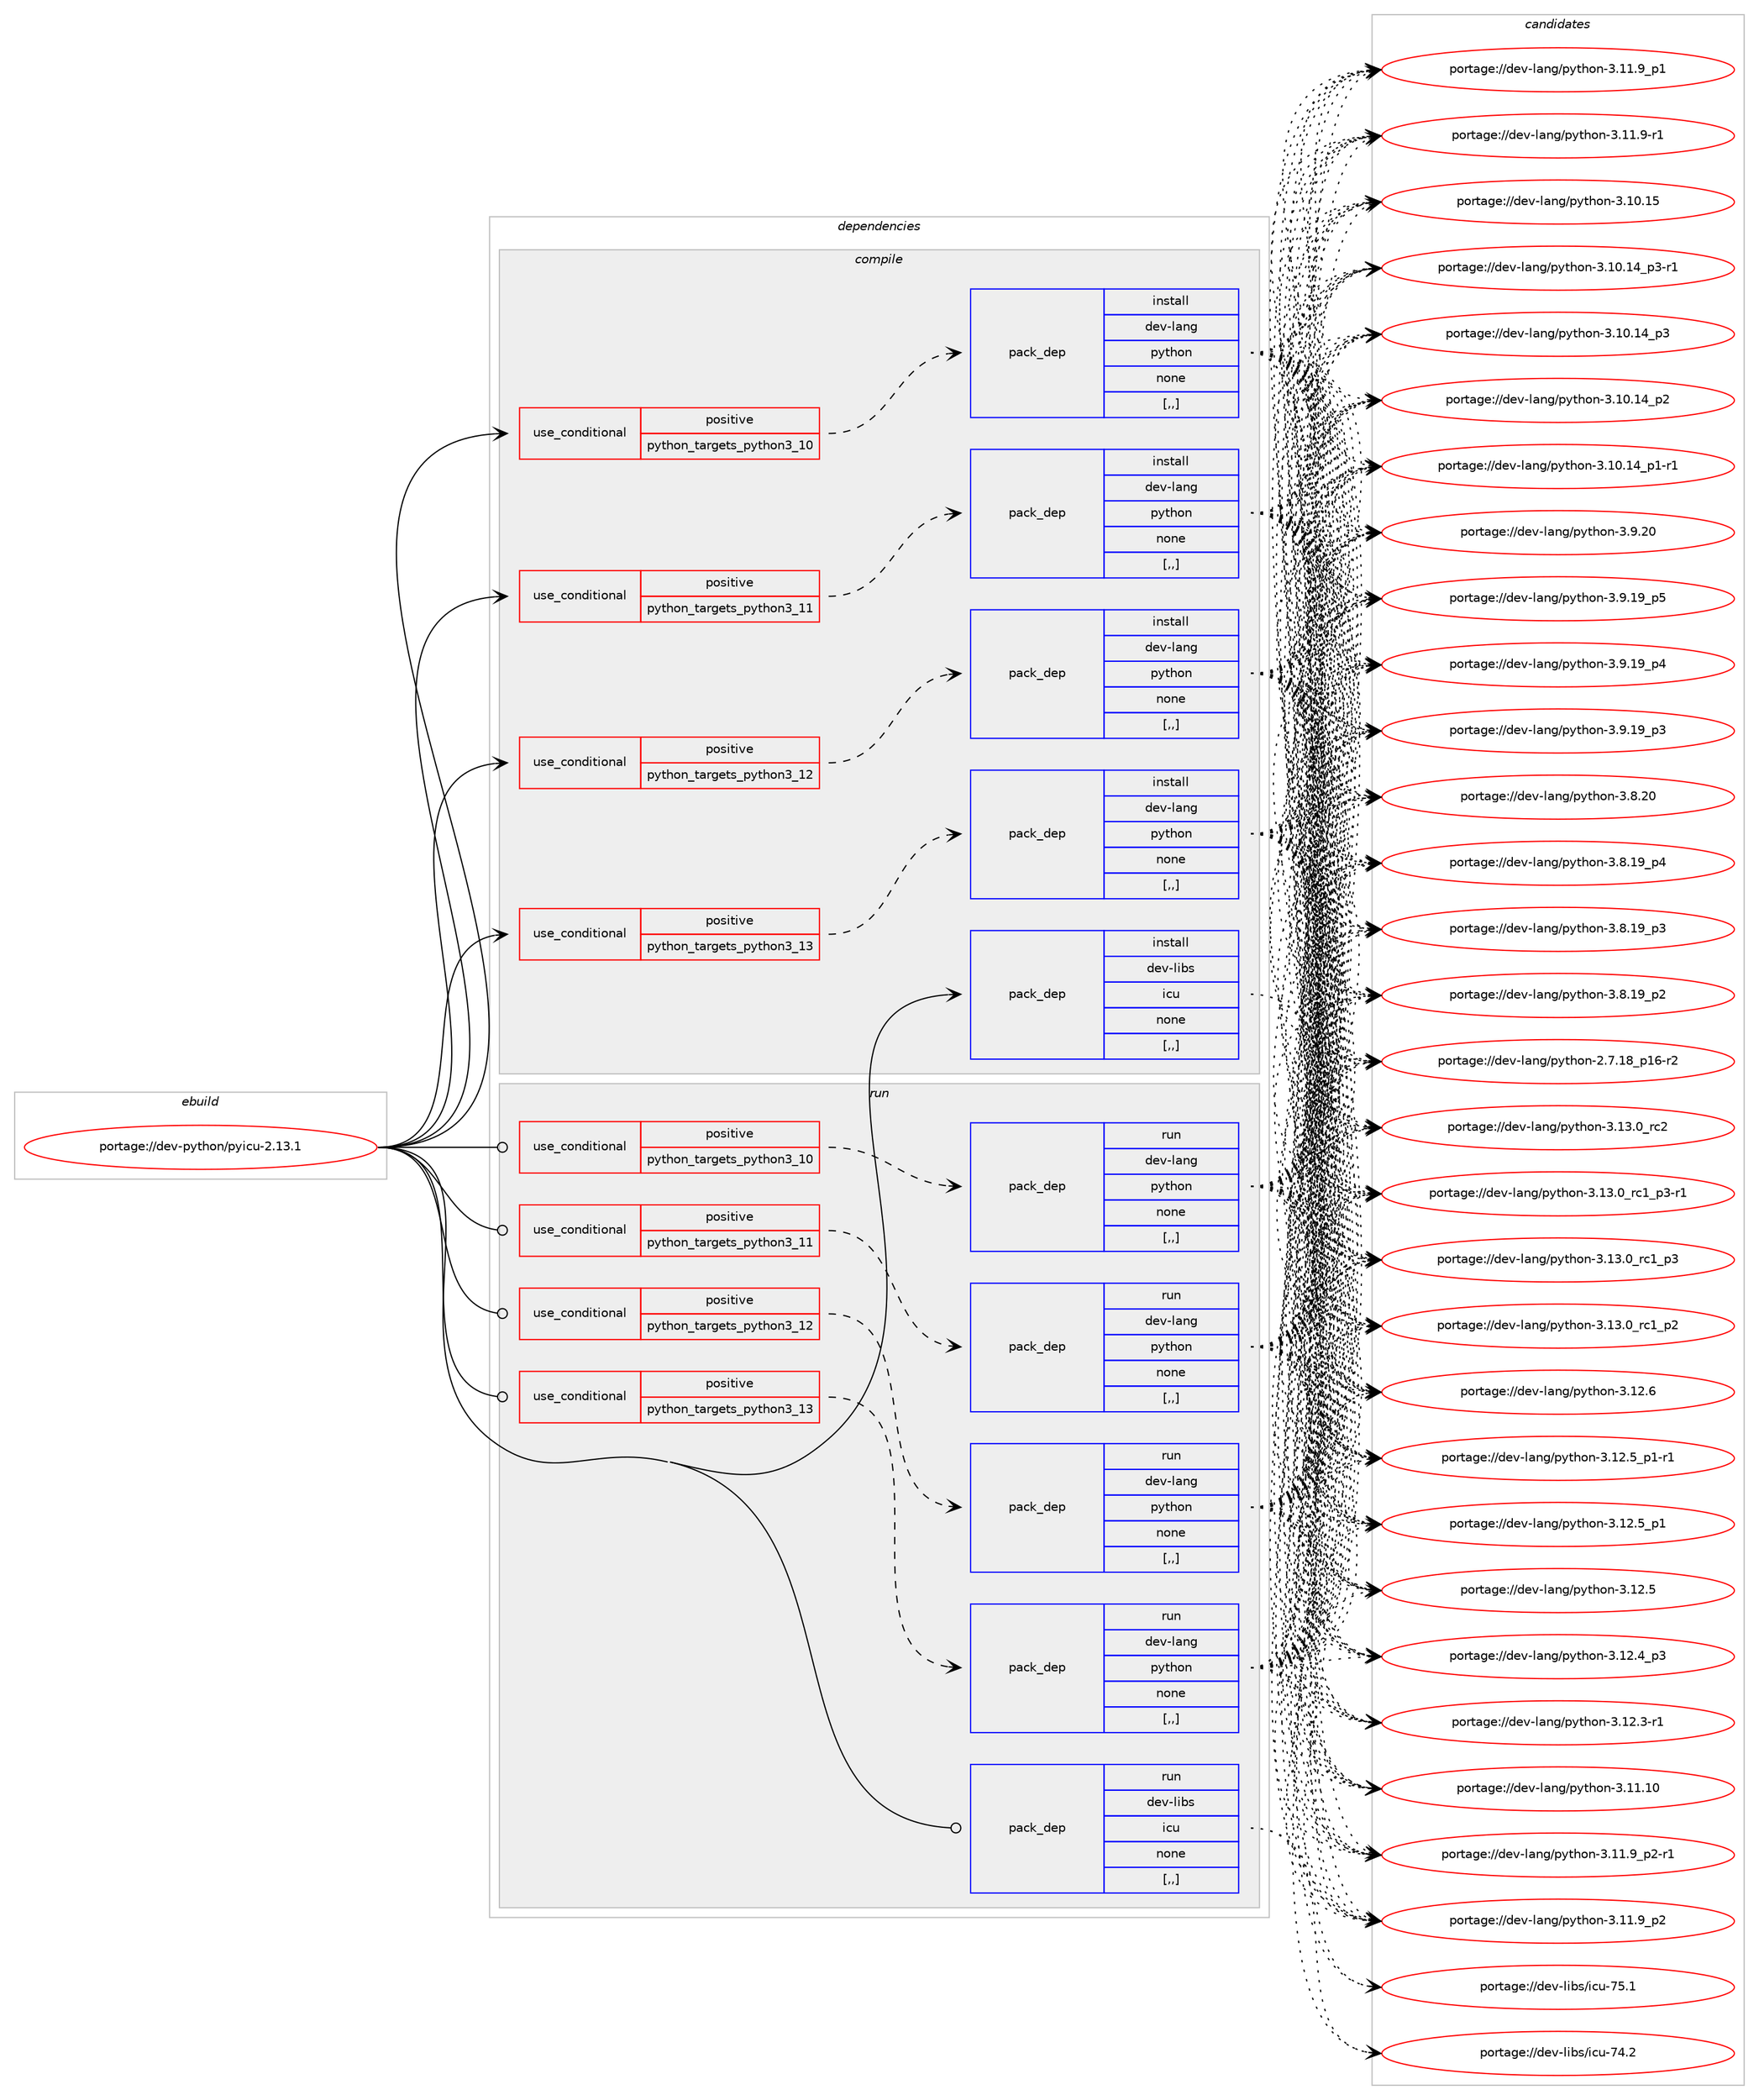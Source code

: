 digraph prolog {

# *************
# Graph options
# *************

newrank=true;
concentrate=true;
compound=true;
graph [rankdir=LR,fontname=Helvetica,fontsize=10,ranksep=1.5];#, ranksep=2.5, nodesep=0.2];
edge  [arrowhead=vee];
node  [fontname=Helvetica,fontsize=10];

# **********
# The ebuild
# **********

subgraph cluster_leftcol {
color=gray;
label=<<i>ebuild</i>>;
id [label="portage://dev-python/pyicu-2.13.1", color=red, width=4, href="../dev-python/pyicu-2.13.1.svg"];
}

# ****************
# The dependencies
# ****************

subgraph cluster_midcol {
color=gray;
label=<<i>dependencies</i>>;
subgraph cluster_compile {
fillcolor="#eeeeee";
style=filled;
label=<<i>compile</i>>;
subgraph cond167570 {
dependency651787 [label=<<TABLE BORDER="0" CELLBORDER="1" CELLSPACING="0" CELLPADDING="4"><TR><TD ROWSPAN="3" CELLPADDING="10">use_conditional</TD></TR><TR><TD>positive</TD></TR><TR><TD>python_targets_python3_10</TD></TR></TABLE>>, shape=none, color=red];
subgraph pack479388 {
dependency651788 [label=<<TABLE BORDER="0" CELLBORDER="1" CELLSPACING="0" CELLPADDING="4" WIDTH="220"><TR><TD ROWSPAN="6" CELLPADDING="30">pack_dep</TD></TR><TR><TD WIDTH="110">install</TD></TR><TR><TD>dev-lang</TD></TR><TR><TD>python</TD></TR><TR><TD>none</TD></TR><TR><TD>[,,]</TD></TR></TABLE>>, shape=none, color=blue];
}
dependency651787:e -> dependency651788:w [weight=20,style="dashed",arrowhead="vee"];
}
id:e -> dependency651787:w [weight=20,style="solid",arrowhead="vee"];
subgraph cond167571 {
dependency651789 [label=<<TABLE BORDER="0" CELLBORDER="1" CELLSPACING="0" CELLPADDING="4"><TR><TD ROWSPAN="3" CELLPADDING="10">use_conditional</TD></TR><TR><TD>positive</TD></TR><TR><TD>python_targets_python3_11</TD></TR></TABLE>>, shape=none, color=red];
subgraph pack479389 {
dependency651790 [label=<<TABLE BORDER="0" CELLBORDER="1" CELLSPACING="0" CELLPADDING="4" WIDTH="220"><TR><TD ROWSPAN="6" CELLPADDING="30">pack_dep</TD></TR><TR><TD WIDTH="110">install</TD></TR><TR><TD>dev-lang</TD></TR><TR><TD>python</TD></TR><TR><TD>none</TD></TR><TR><TD>[,,]</TD></TR></TABLE>>, shape=none, color=blue];
}
dependency651789:e -> dependency651790:w [weight=20,style="dashed",arrowhead="vee"];
}
id:e -> dependency651789:w [weight=20,style="solid",arrowhead="vee"];
subgraph cond167572 {
dependency651791 [label=<<TABLE BORDER="0" CELLBORDER="1" CELLSPACING="0" CELLPADDING="4"><TR><TD ROWSPAN="3" CELLPADDING="10">use_conditional</TD></TR><TR><TD>positive</TD></TR><TR><TD>python_targets_python3_12</TD></TR></TABLE>>, shape=none, color=red];
subgraph pack479390 {
dependency651792 [label=<<TABLE BORDER="0" CELLBORDER="1" CELLSPACING="0" CELLPADDING="4" WIDTH="220"><TR><TD ROWSPAN="6" CELLPADDING="30">pack_dep</TD></TR><TR><TD WIDTH="110">install</TD></TR><TR><TD>dev-lang</TD></TR><TR><TD>python</TD></TR><TR><TD>none</TD></TR><TR><TD>[,,]</TD></TR></TABLE>>, shape=none, color=blue];
}
dependency651791:e -> dependency651792:w [weight=20,style="dashed",arrowhead="vee"];
}
id:e -> dependency651791:w [weight=20,style="solid",arrowhead="vee"];
subgraph cond167573 {
dependency651793 [label=<<TABLE BORDER="0" CELLBORDER="1" CELLSPACING="0" CELLPADDING="4"><TR><TD ROWSPAN="3" CELLPADDING="10">use_conditional</TD></TR><TR><TD>positive</TD></TR><TR><TD>python_targets_python3_13</TD></TR></TABLE>>, shape=none, color=red];
subgraph pack479391 {
dependency651794 [label=<<TABLE BORDER="0" CELLBORDER="1" CELLSPACING="0" CELLPADDING="4" WIDTH="220"><TR><TD ROWSPAN="6" CELLPADDING="30">pack_dep</TD></TR><TR><TD WIDTH="110">install</TD></TR><TR><TD>dev-lang</TD></TR><TR><TD>python</TD></TR><TR><TD>none</TD></TR><TR><TD>[,,]</TD></TR></TABLE>>, shape=none, color=blue];
}
dependency651793:e -> dependency651794:w [weight=20,style="dashed",arrowhead="vee"];
}
id:e -> dependency651793:w [weight=20,style="solid",arrowhead="vee"];
subgraph pack479392 {
dependency651795 [label=<<TABLE BORDER="0" CELLBORDER="1" CELLSPACING="0" CELLPADDING="4" WIDTH="220"><TR><TD ROWSPAN="6" CELLPADDING="30">pack_dep</TD></TR><TR><TD WIDTH="110">install</TD></TR><TR><TD>dev-libs</TD></TR><TR><TD>icu</TD></TR><TR><TD>none</TD></TR><TR><TD>[,,]</TD></TR></TABLE>>, shape=none, color=blue];
}
id:e -> dependency651795:w [weight=20,style="solid",arrowhead="vee"];
}
subgraph cluster_compileandrun {
fillcolor="#eeeeee";
style=filled;
label=<<i>compile and run</i>>;
}
subgraph cluster_run {
fillcolor="#eeeeee";
style=filled;
label=<<i>run</i>>;
subgraph cond167574 {
dependency651796 [label=<<TABLE BORDER="0" CELLBORDER="1" CELLSPACING="0" CELLPADDING="4"><TR><TD ROWSPAN="3" CELLPADDING="10">use_conditional</TD></TR><TR><TD>positive</TD></TR><TR><TD>python_targets_python3_10</TD></TR></TABLE>>, shape=none, color=red];
subgraph pack479393 {
dependency651797 [label=<<TABLE BORDER="0" CELLBORDER="1" CELLSPACING="0" CELLPADDING="4" WIDTH="220"><TR><TD ROWSPAN="6" CELLPADDING="30">pack_dep</TD></TR><TR><TD WIDTH="110">run</TD></TR><TR><TD>dev-lang</TD></TR><TR><TD>python</TD></TR><TR><TD>none</TD></TR><TR><TD>[,,]</TD></TR></TABLE>>, shape=none, color=blue];
}
dependency651796:e -> dependency651797:w [weight=20,style="dashed",arrowhead="vee"];
}
id:e -> dependency651796:w [weight=20,style="solid",arrowhead="odot"];
subgraph cond167575 {
dependency651798 [label=<<TABLE BORDER="0" CELLBORDER="1" CELLSPACING="0" CELLPADDING="4"><TR><TD ROWSPAN="3" CELLPADDING="10">use_conditional</TD></TR><TR><TD>positive</TD></TR><TR><TD>python_targets_python3_11</TD></TR></TABLE>>, shape=none, color=red];
subgraph pack479394 {
dependency651799 [label=<<TABLE BORDER="0" CELLBORDER="1" CELLSPACING="0" CELLPADDING="4" WIDTH="220"><TR><TD ROWSPAN="6" CELLPADDING="30">pack_dep</TD></TR><TR><TD WIDTH="110">run</TD></TR><TR><TD>dev-lang</TD></TR><TR><TD>python</TD></TR><TR><TD>none</TD></TR><TR><TD>[,,]</TD></TR></TABLE>>, shape=none, color=blue];
}
dependency651798:e -> dependency651799:w [weight=20,style="dashed",arrowhead="vee"];
}
id:e -> dependency651798:w [weight=20,style="solid",arrowhead="odot"];
subgraph cond167576 {
dependency651800 [label=<<TABLE BORDER="0" CELLBORDER="1" CELLSPACING="0" CELLPADDING="4"><TR><TD ROWSPAN="3" CELLPADDING="10">use_conditional</TD></TR><TR><TD>positive</TD></TR><TR><TD>python_targets_python3_12</TD></TR></TABLE>>, shape=none, color=red];
subgraph pack479395 {
dependency651801 [label=<<TABLE BORDER="0" CELLBORDER="1" CELLSPACING="0" CELLPADDING="4" WIDTH="220"><TR><TD ROWSPAN="6" CELLPADDING="30">pack_dep</TD></TR><TR><TD WIDTH="110">run</TD></TR><TR><TD>dev-lang</TD></TR><TR><TD>python</TD></TR><TR><TD>none</TD></TR><TR><TD>[,,]</TD></TR></TABLE>>, shape=none, color=blue];
}
dependency651800:e -> dependency651801:w [weight=20,style="dashed",arrowhead="vee"];
}
id:e -> dependency651800:w [weight=20,style="solid",arrowhead="odot"];
subgraph cond167577 {
dependency651802 [label=<<TABLE BORDER="0" CELLBORDER="1" CELLSPACING="0" CELLPADDING="4"><TR><TD ROWSPAN="3" CELLPADDING="10">use_conditional</TD></TR><TR><TD>positive</TD></TR><TR><TD>python_targets_python3_13</TD></TR></TABLE>>, shape=none, color=red];
subgraph pack479396 {
dependency651803 [label=<<TABLE BORDER="0" CELLBORDER="1" CELLSPACING="0" CELLPADDING="4" WIDTH="220"><TR><TD ROWSPAN="6" CELLPADDING="30">pack_dep</TD></TR><TR><TD WIDTH="110">run</TD></TR><TR><TD>dev-lang</TD></TR><TR><TD>python</TD></TR><TR><TD>none</TD></TR><TR><TD>[,,]</TD></TR></TABLE>>, shape=none, color=blue];
}
dependency651802:e -> dependency651803:w [weight=20,style="dashed",arrowhead="vee"];
}
id:e -> dependency651802:w [weight=20,style="solid",arrowhead="odot"];
subgraph pack479397 {
dependency651804 [label=<<TABLE BORDER="0" CELLBORDER="1" CELLSPACING="0" CELLPADDING="4" WIDTH="220"><TR><TD ROWSPAN="6" CELLPADDING="30">pack_dep</TD></TR><TR><TD WIDTH="110">run</TD></TR><TR><TD>dev-libs</TD></TR><TR><TD>icu</TD></TR><TR><TD>none</TD></TR><TR><TD>[,,]</TD></TR></TABLE>>, shape=none, color=blue];
}
id:e -> dependency651804:w [weight=20,style="solid",arrowhead="odot"];
}
}

# **************
# The candidates
# **************

subgraph cluster_choices {
rank=same;
color=gray;
label=<<i>candidates</i>>;

subgraph choice479388 {
color=black;
nodesep=1;
choice10010111845108971101034711212111610411111045514649514648951149950 [label="portage://dev-lang/python-3.13.0_rc2", color=red, width=4,href="../dev-lang/python-3.13.0_rc2.svg"];
choice1001011184510897110103471121211161041111104551464951464895114994995112514511449 [label="portage://dev-lang/python-3.13.0_rc1_p3-r1", color=red, width=4,href="../dev-lang/python-3.13.0_rc1_p3-r1.svg"];
choice100101118451089711010347112121116104111110455146495146489511499499511251 [label="portage://dev-lang/python-3.13.0_rc1_p3", color=red, width=4,href="../dev-lang/python-3.13.0_rc1_p3.svg"];
choice100101118451089711010347112121116104111110455146495146489511499499511250 [label="portage://dev-lang/python-3.13.0_rc1_p2", color=red, width=4,href="../dev-lang/python-3.13.0_rc1_p2.svg"];
choice10010111845108971101034711212111610411111045514649504654 [label="portage://dev-lang/python-3.12.6", color=red, width=4,href="../dev-lang/python-3.12.6.svg"];
choice1001011184510897110103471121211161041111104551464950465395112494511449 [label="portage://dev-lang/python-3.12.5_p1-r1", color=red, width=4,href="../dev-lang/python-3.12.5_p1-r1.svg"];
choice100101118451089711010347112121116104111110455146495046539511249 [label="portage://dev-lang/python-3.12.5_p1", color=red, width=4,href="../dev-lang/python-3.12.5_p1.svg"];
choice10010111845108971101034711212111610411111045514649504653 [label="portage://dev-lang/python-3.12.5", color=red, width=4,href="../dev-lang/python-3.12.5.svg"];
choice100101118451089711010347112121116104111110455146495046529511251 [label="portage://dev-lang/python-3.12.4_p3", color=red, width=4,href="../dev-lang/python-3.12.4_p3.svg"];
choice100101118451089711010347112121116104111110455146495046514511449 [label="portage://dev-lang/python-3.12.3-r1", color=red, width=4,href="../dev-lang/python-3.12.3-r1.svg"];
choice1001011184510897110103471121211161041111104551464949464948 [label="portage://dev-lang/python-3.11.10", color=red, width=4,href="../dev-lang/python-3.11.10.svg"];
choice1001011184510897110103471121211161041111104551464949465795112504511449 [label="portage://dev-lang/python-3.11.9_p2-r1", color=red, width=4,href="../dev-lang/python-3.11.9_p2-r1.svg"];
choice100101118451089711010347112121116104111110455146494946579511250 [label="portage://dev-lang/python-3.11.9_p2", color=red, width=4,href="../dev-lang/python-3.11.9_p2.svg"];
choice100101118451089711010347112121116104111110455146494946579511249 [label="portage://dev-lang/python-3.11.9_p1", color=red, width=4,href="../dev-lang/python-3.11.9_p1.svg"];
choice100101118451089711010347112121116104111110455146494946574511449 [label="portage://dev-lang/python-3.11.9-r1", color=red, width=4,href="../dev-lang/python-3.11.9-r1.svg"];
choice1001011184510897110103471121211161041111104551464948464953 [label="portage://dev-lang/python-3.10.15", color=red, width=4,href="../dev-lang/python-3.10.15.svg"];
choice100101118451089711010347112121116104111110455146494846495295112514511449 [label="portage://dev-lang/python-3.10.14_p3-r1", color=red, width=4,href="../dev-lang/python-3.10.14_p3-r1.svg"];
choice10010111845108971101034711212111610411111045514649484649529511251 [label="portage://dev-lang/python-3.10.14_p3", color=red, width=4,href="../dev-lang/python-3.10.14_p3.svg"];
choice10010111845108971101034711212111610411111045514649484649529511250 [label="portage://dev-lang/python-3.10.14_p2", color=red, width=4,href="../dev-lang/python-3.10.14_p2.svg"];
choice100101118451089711010347112121116104111110455146494846495295112494511449 [label="portage://dev-lang/python-3.10.14_p1-r1", color=red, width=4,href="../dev-lang/python-3.10.14_p1-r1.svg"];
choice10010111845108971101034711212111610411111045514657465048 [label="portage://dev-lang/python-3.9.20", color=red, width=4,href="../dev-lang/python-3.9.20.svg"];
choice100101118451089711010347112121116104111110455146574649579511253 [label="portage://dev-lang/python-3.9.19_p5", color=red, width=4,href="../dev-lang/python-3.9.19_p5.svg"];
choice100101118451089711010347112121116104111110455146574649579511252 [label="portage://dev-lang/python-3.9.19_p4", color=red, width=4,href="../dev-lang/python-3.9.19_p4.svg"];
choice100101118451089711010347112121116104111110455146574649579511251 [label="portage://dev-lang/python-3.9.19_p3", color=red, width=4,href="../dev-lang/python-3.9.19_p3.svg"];
choice10010111845108971101034711212111610411111045514656465048 [label="portage://dev-lang/python-3.8.20", color=red, width=4,href="../dev-lang/python-3.8.20.svg"];
choice100101118451089711010347112121116104111110455146564649579511252 [label="portage://dev-lang/python-3.8.19_p4", color=red, width=4,href="../dev-lang/python-3.8.19_p4.svg"];
choice100101118451089711010347112121116104111110455146564649579511251 [label="portage://dev-lang/python-3.8.19_p3", color=red, width=4,href="../dev-lang/python-3.8.19_p3.svg"];
choice100101118451089711010347112121116104111110455146564649579511250 [label="portage://dev-lang/python-3.8.19_p2", color=red, width=4,href="../dev-lang/python-3.8.19_p2.svg"];
choice100101118451089711010347112121116104111110455046554649569511249544511450 [label="portage://dev-lang/python-2.7.18_p16-r2", color=red, width=4,href="../dev-lang/python-2.7.18_p16-r2.svg"];
dependency651788:e -> choice10010111845108971101034711212111610411111045514649514648951149950:w [style=dotted,weight="100"];
dependency651788:e -> choice1001011184510897110103471121211161041111104551464951464895114994995112514511449:w [style=dotted,weight="100"];
dependency651788:e -> choice100101118451089711010347112121116104111110455146495146489511499499511251:w [style=dotted,weight="100"];
dependency651788:e -> choice100101118451089711010347112121116104111110455146495146489511499499511250:w [style=dotted,weight="100"];
dependency651788:e -> choice10010111845108971101034711212111610411111045514649504654:w [style=dotted,weight="100"];
dependency651788:e -> choice1001011184510897110103471121211161041111104551464950465395112494511449:w [style=dotted,weight="100"];
dependency651788:e -> choice100101118451089711010347112121116104111110455146495046539511249:w [style=dotted,weight="100"];
dependency651788:e -> choice10010111845108971101034711212111610411111045514649504653:w [style=dotted,weight="100"];
dependency651788:e -> choice100101118451089711010347112121116104111110455146495046529511251:w [style=dotted,weight="100"];
dependency651788:e -> choice100101118451089711010347112121116104111110455146495046514511449:w [style=dotted,weight="100"];
dependency651788:e -> choice1001011184510897110103471121211161041111104551464949464948:w [style=dotted,weight="100"];
dependency651788:e -> choice1001011184510897110103471121211161041111104551464949465795112504511449:w [style=dotted,weight="100"];
dependency651788:e -> choice100101118451089711010347112121116104111110455146494946579511250:w [style=dotted,weight="100"];
dependency651788:e -> choice100101118451089711010347112121116104111110455146494946579511249:w [style=dotted,weight="100"];
dependency651788:e -> choice100101118451089711010347112121116104111110455146494946574511449:w [style=dotted,weight="100"];
dependency651788:e -> choice1001011184510897110103471121211161041111104551464948464953:w [style=dotted,weight="100"];
dependency651788:e -> choice100101118451089711010347112121116104111110455146494846495295112514511449:w [style=dotted,weight="100"];
dependency651788:e -> choice10010111845108971101034711212111610411111045514649484649529511251:w [style=dotted,weight="100"];
dependency651788:e -> choice10010111845108971101034711212111610411111045514649484649529511250:w [style=dotted,weight="100"];
dependency651788:e -> choice100101118451089711010347112121116104111110455146494846495295112494511449:w [style=dotted,weight="100"];
dependency651788:e -> choice10010111845108971101034711212111610411111045514657465048:w [style=dotted,weight="100"];
dependency651788:e -> choice100101118451089711010347112121116104111110455146574649579511253:w [style=dotted,weight="100"];
dependency651788:e -> choice100101118451089711010347112121116104111110455146574649579511252:w [style=dotted,weight="100"];
dependency651788:e -> choice100101118451089711010347112121116104111110455146574649579511251:w [style=dotted,weight="100"];
dependency651788:e -> choice10010111845108971101034711212111610411111045514656465048:w [style=dotted,weight="100"];
dependency651788:e -> choice100101118451089711010347112121116104111110455146564649579511252:w [style=dotted,weight="100"];
dependency651788:e -> choice100101118451089711010347112121116104111110455146564649579511251:w [style=dotted,weight="100"];
dependency651788:e -> choice100101118451089711010347112121116104111110455146564649579511250:w [style=dotted,weight="100"];
dependency651788:e -> choice100101118451089711010347112121116104111110455046554649569511249544511450:w [style=dotted,weight="100"];
}
subgraph choice479389 {
color=black;
nodesep=1;
choice10010111845108971101034711212111610411111045514649514648951149950 [label="portage://dev-lang/python-3.13.0_rc2", color=red, width=4,href="../dev-lang/python-3.13.0_rc2.svg"];
choice1001011184510897110103471121211161041111104551464951464895114994995112514511449 [label="portage://dev-lang/python-3.13.0_rc1_p3-r1", color=red, width=4,href="../dev-lang/python-3.13.0_rc1_p3-r1.svg"];
choice100101118451089711010347112121116104111110455146495146489511499499511251 [label="portage://dev-lang/python-3.13.0_rc1_p3", color=red, width=4,href="../dev-lang/python-3.13.0_rc1_p3.svg"];
choice100101118451089711010347112121116104111110455146495146489511499499511250 [label="portage://dev-lang/python-3.13.0_rc1_p2", color=red, width=4,href="../dev-lang/python-3.13.0_rc1_p2.svg"];
choice10010111845108971101034711212111610411111045514649504654 [label="portage://dev-lang/python-3.12.6", color=red, width=4,href="../dev-lang/python-3.12.6.svg"];
choice1001011184510897110103471121211161041111104551464950465395112494511449 [label="portage://dev-lang/python-3.12.5_p1-r1", color=red, width=4,href="../dev-lang/python-3.12.5_p1-r1.svg"];
choice100101118451089711010347112121116104111110455146495046539511249 [label="portage://dev-lang/python-3.12.5_p1", color=red, width=4,href="../dev-lang/python-3.12.5_p1.svg"];
choice10010111845108971101034711212111610411111045514649504653 [label="portage://dev-lang/python-3.12.5", color=red, width=4,href="../dev-lang/python-3.12.5.svg"];
choice100101118451089711010347112121116104111110455146495046529511251 [label="portage://dev-lang/python-3.12.4_p3", color=red, width=4,href="../dev-lang/python-3.12.4_p3.svg"];
choice100101118451089711010347112121116104111110455146495046514511449 [label="portage://dev-lang/python-3.12.3-r1", color=red, width=4,href="../dev-lang/python-3.12.3-r1.svg"];
choice1001011184510897110103471121211161041111104551464949464948 [label="portage://dev-lang/python-3.11.10", color=red, width=4,href="../dev-lang/python-3.11.10.svg"];
choice1001011184510897110103471121211161041111104551464949465795112504511449 [label="portage://dev-lang/python-3.11.9_p2-r1", color=red, width=4,href="../dev-lang/python-3.11.9_p2-r1.svg"];
choice100101118451089711010347112121116104111110455146494946579511250 [label="portage://dev-lang/python-3.11.9_p2", color=red, width=4,href="../dev-lang/python-3.11.9_p2.svg"];
choice100101118451089711010347112121116104111110455146494946579511249 [label="portage://dev-lang/python-3.11.9_p1", color=red, width=4,href="../dev-lang/python-3.11.9_p1.svg"];
choice100101118451089711010347112121116104111110455146494946574511449 [label="portage://dev-lang/python-3.11.9-r1", color=red, width=4,href="../dev-lang/python-3.11.9-r1.svg"];
choice1001011184510897110103471121211161041111104551464948464953 [label="portage://dev-lang/python-3.10.15", color=red, width=4,href="../dev-lang/python-3.10.15.svg"];
choice100101118451089711010347112121116104111110455146494846495295112514511449 [label="portage://dev-lang/python-3.10.14_p3-r1", color=red, width=4,href="../dev-lang/python-3.10.14_p3-r1.svg"];
choice10010111845108971101034711212111610411111045514649484649529511251 [label="portage://dev-lang/python-3.10.14_p3", color=red, width=4,href="../dev-lang/python-3.10.14_p3.svg"];
choice10010111845108971101034711212111610411111045514649484649529511250 [label="portage://dev-lang/python-3.10.14_p2", color=red, width=4,href="../dev-lang/python-3.10.14_p2.svg"];
choice100101118451089711010347112121116104111110455146494846495295112494511449 [label="portage://dev-lang/python-3.10.14_p1-r1", color=red, width=4,href="../dev-lang/python-3.10.14_p1-r1.svg"];
choice10010111845108971101034711212111610411111045514657465048 [label="portage://dev-lang/python-3.9.20", color=red, width=4,href="../dev-lang/python-3.9.20.svg"];
choice100101118451089711010347112121116104111110455146574649579511253 [label="portage://dev-lang/python-3.9.19_p5", color=red, width=4,href="../dev-lang/python-3.9.19_p5.svg"];
choice100101118451089711010347112121116104111110455146574649579511252 [label="portage://dev-lang/python-3.9.19_p4", color=red, width=4,href="../dev-lang/python-3.9.19_p4.svg"];
choice100101118451089711010347112121116104111110455146574649579511251 [label="portage://dev-lang/python-3.9.19_p3", color=red, width=4,href="../dev-lang/python-3.9.19_p3.svg"];
choice10010111845108971101034711212111610411111045514656465048 [label="portage://dev-lang/python-3.8.20", color=red, width=4,href="../dev-lang/python-3.8.20.svg"];
choice100101118451089711010347112121116104111110455146564649579511252 [label="portage://dev-lang/python-3.8.19_p4", color=red, width=4,href="../dev-lang/python-3.8.19_p4.svg"];
choice100101118451089711010347112121116104111110455146564649579511251 [label="portage://dev-lang/python-3.8.19_p3", color=red, width=4,href="../dev-lang/python-3.8.19_p3.svg"];
choice100101118451089711010347112121116104111110455146564649579511250 [label="portage://dev-lang/python-3.8.19_p2", color=red, width=4,href="../dev-lang/python-3.8.19_p2.svg"];
choice100101118451089711010347112121116104111110455046554649569511249544511450 [label="portage://dev-lang/python-2.7.18_p16-r2", color=red, width=4,href="../dev-lang/python-2.7.18_p16-r2.svg"];
dependency651790:e -> choice10010111845108971101034711212111610411111045514649514648951149950:w [style=dotted,weight="100"];
dependency651790:e -> choice1001011184510897110103471121211161041111104551464951464895114994995112514511449:w [style=dotted,weight="100"];
dependency651790:e -> choice100101118451089711010347112121116104111110455146495146489511499499511251:w [style=dotted,weight="100"];
dependency651790:e -> choice100101118451089711010347112121116104111110455146495146489511499499511250:w [style=dotted,weight="100"];
dependency651790:e -> choice10010111845108971101034711212111610411111045514649504654:w [style=dotted,weight="100"];
dependency651790:e -> choice1001011184510897110103471121211161041111104551464950465395112494511449:w [style=dotted,weight="100"];
dependency651790:e -> choice100101118451089711010347112121116104111110455146495046539511249:w [style=dotted,weight="100"];
dependency651790:e -> choice10010111845108971101034711212111610411111045514649504653:w [style=dotted,weight="100"];
dependency651790:e -> choice100101118451089711010347112121116104111110455146495046529511251:w [style=dotted,weight="100"];
dependency651790:e -> choice100101118451089711010347112121116104111110455146495046514511449:w [style=dotted,weight="100"];
dependency651790:e -> choice1001011184510897110103471121211161041111104551464949464948:w [style=dotted,weight="100"];
dependency651790:e -> choice1001011184510897110103471121211161041111104551464949465795112504511449:w [style=dotted,weight="100"];
dependency651790:e -> choice100101118451089711010347112121116104111110455146494946579511250:w [style=dotted,weight="100"];
dependency651790:e -> choice100101118451089711010347112121116104111110455146494946579511249:w [style=dotted,weight="100"];
dependency651790:e -> choice100101118451089711010347112121116104111110455146494946574511449:w [style=dotted,weight="100"];
dependency651790:e -> choice1001011184510897110103471121211161041111104551464948464953:w [style=dotted,weight="100"];
dependency651790:e -> choice100101118451089711010347112121116104111110455146494846495295112514511449:w [style=dotted,weight="100"];
dependency651790:e -> choice10010111845108971101034711212111610411111045514649484649529511251:w [style=dotted,weight="100"];
dependency651790:e -> choice10010111845108971101034711212111610411111045514649484649529511250:w [style=dotted,weight="100"];
dependency651790:e -> choice100101118451089711010347112121116104111110455146494846495295112494511449:w [style=dotted,weight="100"];
dependency651790:e -> choice10010111845108971101034711212111610411111045514657465048:w [style=dotted,weight="100"];
dependency651790:e -> choice100101118451089711010347112121116104111110455146574649579511253:w [style=dotted,weight="100"];
dependency651790:e -> choice100101118451089711010347112121116104111110455146574649579511252:w [style=dotted,weight="100"];
dependency651790:e -> choice100101118451089711010347112121116104111110455146574649579511251:w [style=dotted,weight="100"];
dependency651790:e -> choice10010111845108971101034711212111610411111045514656465048:w [style=dotted,weight="100"];
dependency651790:e -> choice100101118451089711010347112121116104111110455146564649579511252:w [style=dotted,weight="100"];
dependency651790:e -> choice100101118451089711010347112121116104111110455146564649579511251:w [style=dotted,weight="100"];
dependency651790:e -> choice100101118451089711010347112121116104111110455146564649579511250:w [style=dotted,weight="100"];
dependency651790:e -> choice100101118451089711010347112121116104111110455046554649569511249544511450:w [style=dotted,weight="100"];
}
subgraph choice479390 {
color=black;
nodesep=1;
choice10010111845108971101034711212111610411111045514649514648951149950 [label="portage://dev-lang/python-3.13.0_rc2", color=red, width=4,href="../dev-lang/python-3.13.0_rc2.svg"];
choice1001011184510897110103471121211161041111104551464951464895114994995112514511449 [label="portage://dev-lang/python-3.13.0_rc1_p3-r1", color=red, width=4,href="../dev-lang/python-3.13.0_rc1_p3-r1.svg"];
choice100101118451089711010347112121116104111110455146495146489511499499511251 [label="portage://dev-lang/python-3.13.0_rc1_p3", color=red, width=4,href="../dev-lang/python-3.13.0_rc1_p3.svg"];
choice100101118451089711010347112121116104111110455146495146489511499499511250 [label="portage://dev-lang/python-3.13.0_rc1_p2", color=red, width=4,href="../dev-lang/python-3.13.0_rc1_p2.svg"];
choice10010111845108971101034711212111610411111045514649504654 [label="portage://dev-lang/python-3.12.6", color=red, width=4,href="../dev-lang/python-3.12.6.svg"];
choice1001011184510897110103471121211161041111104551464950465395112494511449 [label="portage://dev-lang/python-3.12.5_p1-r1", color=red, width=4,href="../dev-lang/python-3.12.5_p1-r1.svg"];
choice100101118451089711010347112121116104111110455146495046539511249 [label="portage://dev-lang/python-3.12.5_p1", color=red, width=4,href="../dev-lang/python-3.12.5_p1.svg"];
choice10010111845108971101034711212111610411111045514649504653 [label="portage://dev-lang/python-3.12.5", color=red, width=4,href="../dev-lang/python-3.12.5.svg"];
choice100101118451089711010347112121116104111110455146495046529511251 [label="portage://dev-lang/python-3.12.4_p3", color=red, width=4,href="../dev-lang/python-3.12.4_p3.svg"];
choice100101118451089711010347112121116104111110455146495046514511449 [label="portage://dev-lang/python-3.12.3-r1", color=red, width=4,href="../dev-lang/python-3.12.3-r1.svg"];
choice1001011184510897110103471121211161041111104551464949464948 [label="portage://dev-lang/python-3.11.10", color=red, width=4,href="../dev-lang/python-3.11.10.svg"];
choice1001011184510897110103471121211161041111104551464949465795112504511449 [label="portage://dev-lang/python-3.11.9_p2-r1", color=red, width=4,href="../dev-lang/python-3.11.9_p2-r1.svg"];
choice100101118451089711010347112121116104111110455146494946579511250 [label="portage://dev-lang/python-3.11.9_p2", color=red, width=4,href="../dev-lang/python-3.11.9_p2.svg"];
choice100101118451089711010347112121116104111110455146494946579511249 [label="portage://dev-lang/python-3.11.9_p1", color=red, width=4,href="../dev-lang/python-3.11.9_p1.svg"];
choice100101118451089711010347112121116104111110455146494946574511449 [label="portage://dev-lang/python-3.11.9-r1", color=red, width=4,href="../dev-lang/python-3.11.9-r1.svg"];
choice1001011184510897110103471121211161041111104551464948464953 [label="portage://dev-lang/python-3.10.15", color=red, width=4,href="../dev-lang/python-3.10.15.svg"];
choice100101118451089711010347112121116104111110455146494846495295112514511449 [label="portage://dev-lang/python-3.10.14_p3-r1", color=red, width=4,href="../dev-lang/python-3.10.14_p3-r1.svg"];
choice10010111845108971101034711212111610411111045514649484649529511251 [label="portage://dev-lang/python-3.10.14_p3", color=red, width=4,href="../dev-lang/python-3.10.14_p3.svg"];
choice10010111845108971101034711212111610411111045514649484649529511250 [label="portage://dev-lang/python-3.10.14_p2", color=red, width=4,href="../dev-lang/python-3.10.14_p2.svg"];
choice100101118451089711010347112121116104111110455146494846495295112494511449 [label="portage://dev-lang/python-3.10.14_p1-r1", color=red, width=4,href="../dev-lang/python-3.10.14_p1-r1.svg"];
choice10010111845108971101034711212111610411111045514657465048 [label="portage://dev-lang/python-3.9.20", color=red, width=4,href="../dev-lang/python-3.9.20.svg"];
choice100101118451089711010347112121116104111110455146574649579511253 [label="portage://dev-lang/python-3.9.19_p5", color=red, width=4,href="../dev-lang/python-3.9.19_p5.svg"];
choice100101118451089711010347112121116104111110455146574649579511252 [label="portage://dev-lang/python-3.9.19_p4", color=red, width=4,href="../dev-lang/python-3.9.19_p4.svg"];
choice100101118451089711010347112121116104111110455146574649579511251 [label="portage://dev-lang/python-3.9.19_p3", color=red, width=4,href="../dev-lang/python-3.9.19_p3.svg"];
choice10010111845108971101034711212111610411111045514656465048 [label="portage://dev-lang/python-3.8.20", color=red, width=4,href="../dev-lang/python-3.8.20.svg"];
choice100101118451089711010347112121116104111110455146564649579511252 [label="portage://dev-lang/python-3.8.19_p4", color=red, width=4,href="../dev-lang/python-3.8.19_p4.svg"];
choice100101118451089711010347112121116104111110455146564649579511251 [label="portage://dev-lang/python-3.8.19_p3", color=red, width=4,href="../dev-lang/python-3.8.19_p3.svg"];
choice100101118451089711010347112121116104111110455146564649579511250 [label="portage://dev-lang/python-3.8.19_p2", color=red, width=4,href="../dev-lang/python-3.8.19_p2.svg"];
choice100101118451089711010347112121116104111110455046554649569511249544511450 [label="portage://dev-lang/python-2.7.18_p16-r2", color=red, width=4,href="../dev-lang/python-2.7.18_p16-r2.svg"];
dependency651792:e -> choice10010111845108971101034711212111610411111045514649514648951149950:w [style=dotted,weight="100"];
dependency651792:e -> choice1001011184510897110103471121211161041111104551464951464895114994995112514511449:w [style=dotted,weight="100"];
dependency651792:e -> choice100101118451089711010347112121116104111110455146495146489511499499511251:w [style=dotted,weight="100"];
dependency651792:e -> choice100101118451089711010347112121116104111110455146495146489511499499511250:w [style=dotted,weight="100"];
dependency651792:e -> choice10010111845108971101034711212111610411111045514649504654:w [style=dotted,weight="100"];
dependency651792:e -> choice1001011184510897110103471121211161041111104551464950465395112494511449:w [style=dotted,weight="100"];
dependency651792:e -> choice100101118451089711010347112121116104111110455146495046539511249:w [style=dotted,weight="100"];
dependency651792:e -> choice10010111845108971101034711212111610411111045514649504653:w [style=dotted,weight="100"];
dependency651792:e -> choice100101118451089711010347112121116104111110455146495046529511251:w [style=dotted,weight="100"];
dependency651792:e -> choice100101118451089711010347112121116104111110455146495046514511449:w [style=dotted,weight="100"];
dependency651792:e -> choice1001011184510897110103471121211161041111104551464949464948:w [style=dotted,weight="100"];
dependency651792:e -> choice1001011184510897110103471121211161041111104551464949465795112504511449:w [style=dotted,weight="100"];
dependency651792:e -> choice100101118451089711010347112121116104111110455146494946579511250:w [style=dotted,weight="100"];
dependency651792:e -> choice100101118451089711010347112121116104111110455146494946579511249:w [style=dotted,weight="100"];
dependency651792:e -> choice100101118451089711010347112121116104111110455146494946574511449:w [style=dotted,weight="100"];
dependency651792:e -> choice1001011184510897110103471121211161041111104551464948464953:w [style=dotted,weight="100"];
dependency651792:e -> choice100101118451089711010347112121116104111110455146494846495295112514511449:w [style=dotted,weight="100"];
dependency651792:e -> choice10010111845108971101034711212111610411111045514649484649529511251:w [style=dotted,weight="100"];
dependency651792:e -> choice10010111845108971101034711212111610411111045514649484649529511250:w [style=dotted,weight="100"];
dependency651792:e -> choice100101118451089711010347112121116104111110455146494846495295112494511449:w [style=dotted,weight="100"];
dependency651792:e -> choice10010111845108971101034711212111610411111045514657465048:w [style=dotted,weight="100"];
dependency651792:e -> choice100101118451089711010347112121116104111110455146574649579511253:w [style=dotted,weight="100"];
dependency651792:e -> choice100101118451089711010347112121116104111110455146574649579511252:w [style=dotted,weight="100"];
dependency651792:e -> choice100101118451089711010347112121116104111110455146574649579511251:w [style=dotted,weight="100"];
dependency651792:e -> choice10010111845108971101034711212111610411111045514656465048:w [style=dotted,weight="100"];
dependency651792:e -> choice100101118451089711010347112121116104111110455146564649579511252:w [style=dotted,weight="100"];
dependency651792:e -> choice100101118451089711010347112121116104111110455146564649579511251:w [style=dotted,weight="100"];
dependency651792:e -> choice100101118451089711010347112121116104111110455146564649579511250:w [style=dotted,weight="100"];
dependency651792:e -> choice100101118451089711010347112121116104111110455046554649569511249544511450:w [style=dotted,weight="100"];
}
subgraph choice479391 {
color=black;
nodesep=1;
choice10010111845108971101034711212111610411111045514649514648951149950 [label="portage://dev-lang/python-3.13.0_rc2", color=red, width=4,href="../dev-lang/python-3.13.0_rc2.svg"];
choice1001011184510897110103471121211161041111104551464951464895114994995112514511449 [label="portage://dev-lang/python-3.13.0_rc1_p3-r1", color=red, width=4,href="../dev-lang/python-3.13.0_rc1_p3-r1.svg"];
choice100101118451089711010347112121116104111110455146495146489511499499511251 [label="portage://dev-lang/python-3.13.0_rc1_p3", color=red, width=4,href="../dev-lang/python-3.13.0_rc1_p3.svg"];
choice100101118451089711010347112121116104111110455146495146489511499499511250 [label="portage://dev-lang/python-3.13.0_rc1_p2", color=red, width=4,href="../dev-lang/python-3.13.0_rc1_p2.svg"];
choice10010111845108971101034711212111610411111045514649504654 [label="portage://dev-lang/python-3.12.6", color=red, width=4,href="../dev-lang/python-3.12.6.svg"];
choice1001011184510897110103471121211161041111104551464950465395112494511449 [label="portage://dev-lang/python-3.12.5_p1-r1", color=red, width=4,href="../dev-lang/python-3.12.5_p1-r1.svg"];
choice100101118451089711010347112121116104111110455146495046539511249 [label="portage://dev-lang/python-3.12.5_p1", color=red, width=4,href="../dev-lang/python-3.12.5_p1.svg"];
choice10010111845108971101034711212111610411111045514649504653 [label="portage://dev-lang/python-3.12.5", color=red, width=4,href="../dev-lang/python-3.12.5.svg"];
choice100101118451089711010347112121116104111110455146495046529511251 [label="portage://dev-lang/python-3.12.4_p3", color=red, width=4,href="../dev-lang/python-3.12.4_p3.svg"];
choice100101118451089711010347112121116104111110455146495046514511449 [label="portage://dev-lang/python-3.12.3-r1", color=red, width=4,href="../dev-lang/python-3.12.3-r1.svg"];
choice1001011184510897110103471121211161041111104551464949464948 [label="portage://dev-lang/python-3.11.10", color=red, width=4,href="../dev-lang/python-3.11.10.svg"];
choice1001011184510897110103471121211161041111104551464949465795112504511449 [label="portage://dev-lang/python-3.11.9_p2-r1", color=red, width=4,href="../dev-lang/python-3.11.9_p2-r1.svg"];
choice100101118451089711010347112121116104111110455146494946579511250 [label="portage://dev-lang/python-3.11.9_p2", color=red, width=4,href="../dev-lang/python-3.11.9_p2.svg"];
choice100101118451089711010347112121116104111110455146494946579511249 [label="portage://dev-lang/python-3.11.9_p1", color=red, width=4,href="../dev-lang/python-3.11.9_p1.svg"];
choice100101118451089711010347112121116104111110455146494946574511449 [label="portage://dev-lang/python-3.11.9-r1", color=red, width=4,href="../dev-lang/python-3.11.9-r1.svg"];
choice1001011184510897110103471121211161041111104551464948464953 [label="portage://dev-lang/python-3.10.15", color=red, width=4,href="../dev-lang/python-3.10.15.svg"];
choice100101118451089711010347112121116104111110455146494846495295112514511449 [label="portage://dev-lang/python-3.10.14_p3-r1", color=red, width=4,href="../dev-lang/python-3.10.14_p3-r1.svg"];
choice10010111845108971101034711212111610411111045514649484649529511251 [label="portage://dev-lang/python-3.10.14_p3", color=red, width=4,href="../dev-lang/python-3.10.14_p3.svg"];
choice10010111845108971101034711212111610411111045514649484649529511250 [label="portage://dev-lang/python-3.10.14_p2", color=red, width=4,href="../dev-lang/python-3.10.14_p2.svg"];
choice100101118451089711010347112121116104111110455146494846495295112494511449 [label="portage://dev-lang/python-3.10.14_p1-r1", color=red, width=4,href="../dev-lang/python-3.10.14_p1-r1.svg"];
choice10010111845108971101034711212111610411111045514657465048 [label="portage://dev-lang/python-3.9.20", color=red, width=4,href="../dev-lang/python-3.9.20.svg"];
choice100101118451089711010347112121116104111110455146574649579511253 [label="portage://dev-lang/python-3.9.19_p5", color=red, width=4,href="../dev-lang/python-3.9.19_p5.svg"];
choice100101118451089711010347112121116104111110455146574649579511252 [label="portage://dev-lang/python-3.9.19_p4", color=red, width=4,href="../dev-lang/python-3.9.19_p4.svg"];
choice100101118451089711010347112121116104111110455146574649579511251 [label="portage://dev-lang/python-3.9.19_p3", color=red, width=4,href="../dev-lang/python-3.9.19_p3.svg"];
choice10010111845108971101034711212111610411111045514656465048 [label="portage://dev-lang/python-3.8.20", color=red, width=4,href="../dev-lang/python-3.8.20.svg"];
choice100101118451089711010347112121116104111110455146564649579511252 [label="portage://dev-lang/python-3.8.19_p4", color=red, width=4,href="../dev-lang/python-3.8.19_p4.svg"];
choice100101118451089711010347112121116104111110455146564649579511251 [label="portage://dev-lang/python-3.8.19_p3", color=red, width=4,href="../dev-lang/python-3.8.19_p3.svg"];
choice100101118451089711010347112121116104111110455146564649579511250 [label="portage://dev-lang/python-3.8.19_p2", color=red, width=4,href="../dev-lang/python-3.8.19_p2.svg"];
choice100101118451089711010347112121116104111110455046554649569511249544511450 [label="portage://dev-lang/python-2.7.18_p16-r2", color=red, width=4,href="../dev-lang/python-2.7.18_p16-r2.svg"];
dependency651794:e -> choice10010111845108971101034711212111610411111045514649514648951149950:w [style=dotted,weight="100"];
dependency651794:e -> choice1001011184510897110103471121211161041111104551464951464895114994995112514511449:w [style=dotted,weight="100"];
dependency651794:e -> choice100101118451089711010347112121116104111110455146495146489511499499511251:w [style=dotted,weight="100"];
dependency651794:e -> choice100101118451089711010347112121116104111110455146495146489511499499511250:w [style=dotted,weight="100"];
dependency651794:e -> choice10010111845108971101034711212111610411111045514649504654:w [style=dotted,weight="100"];
dependency651794:e -> choice1001011184510897110103471121211161041111104551464950465395112494511449:w [style=dotted,weight="100"];
dependency651794:e -> choice100101118451089711010347112121116104111110455146495046539511249:w [style=dotted,weight="100"];
dependency651794:e -> choice10010111845108971101034711212111610411111045514649504653:w [style=dotted,weight="100"];
dependency651794:e -> choice100101118451089711010347112121116104111110455146495046529511251:w [style=dotted,weight="100"];
dependency651794:e -> choice100101118451089711010347112121116104111110455146495046514511449:w [style=dotted,weight="100"];
dependency651794:e -> choice1001011184510897110103471121211161041111104551464949464948:w [style=dotted,weight="100"];
dependency651794:e -> choice1001011184510897110103471121211161041111104551464949465795112504511449:w [style=dotted,weight="100"];
dependency651794:e -> choice100101118451089711010347112121116104111110455146494946579511250:w [style=dotted,weight="100"];
dependency651794:e -> choice100101118451089711010347112121116104111110455146494946579511249:w [style=dotted,weight="100"];
dependency651794:e -> choice100101118451089711010347112121116104111110455146494946574511449:w [style=dotted,weight="100"];
dependency651794:e -> choice1001011184510897110103471121211161041111104551464948464953:w [style=dotted,weight="100"];
dependency651794:e -> choice100101118451089711010347112121116104111110455146494846495295112514511449:w [style=dotted,weight="100"];
dependency651794:e -> choice10010111845108971101034711212111610411111045514649484649529511251:w [style=dotted,weight="100"];
dependency651794:e -> choice10010111845108971101034711212111610411111045514649484649529511250:w [style=dotted,weight="100"];
dependency651794:e -> choice100101118451089711010347112121116104111110455146494846495295112494511449:w [style=dotted,weight="100"];
dependency651794:e -> choice10010111845108971101034711212111610411111045514657465048:w [style=dotted,weight="100"];
dependency651794:e -> choice100101118451089711010347112121116104111110455146574649579511253:w [style=dotted,weight="100"];
dependency651794:e -> choice100101118451089711010347112121116104111110455146574649579511252:w [style=dotted,weight="100"];
dependency651794:e -> choice100101118451089711010347112121116104111110455146574649579511251:w [style=dotted,weight="100"];
dependency651794:e -> choice10010111845108971101034711212111610411111045514656465048:w [style=dotted,weight="100"];
dependency651794:e -> choice100101118451089711010347112121116104111110455146564649579511252:w [style=dotted,weight="100"];
dependency651794:e -> choice100101118451089711010347112121116104111110455146564649579511251:w [style=dotted,weight="100"];
dependency651794:e -> choice100101118451089711010347112121116104111110455146564649579511250:w [style=dotted,weight="100"];
dependency651794:e -> choice100101118451089711010347112121116104111110455046554649569511249544511450:w [style=dotted,weight="100"];
}
subgraph choice479392 {
color=black;
nodesep=1;
choice100101118451081059811547105991174555534649 [label="portage://dev-libs/icu-75.1", color=red, width=4,href="../dev-libs/icu-75.1.svg"];
choice100101118451081059811547105991174555524650 [label="portage://dev-libs/icu-74.2", color=red, width=4,href="../dev-libs/icu-74.2.svg"];
dependency651795:e -> choice100101118451081059811547105991174555534649:w [style=dotted,weight="100"];
dependency651795:e -> choice100101118451081059811547105991174555524650:w [style=dotted,weight="100"];
}
subgraph choice479393 {
color=black;
nodesep=1;
choice10010111845108971101034711212111610411111045514649514648951149950 [label="portage://dev-lang/python-3.13.0_rc2", color=red, width=4,href="../dev-lang/python-3.13.0_rc2.svg"];
choice1001011184510897110103471121211161041111104551464951464895114994995112514511449 [label="portage://dev-lang/python-3.13.0_rc1_p3-r1", color=red, width=4,href="../dev-lang/python-3.13.0_rc1_p3-r1.svg"];
choice100101118451089711010347112121116104111110455146495146489511499499511251 [label="portage://dev-lang/python-3.13.0_rc1_p3", color=red, width=4,href="../dev-lang/python-3.13.0_rc1_p3.svg"];
choice100101118451089711010347112121116104111110455146495146489511499499511250 [label="portage://dev-lang/python-3.13.0_rc1_p2", color=red, width=4,href="../dev-lang/python-3.13.0_rc1_p2.svg"];
choice10010111845108971101034711212111610411111045514649504654 [label="portage://dev-lang/python-3.12.6", color=red, width=4,href="../dev-lang/python-3.12.6.svg"];
choice1001011184510897110103471121211161041111104551464950465395112494511449 [label="portage://dev-lang/python-3.12.5_p1-r1", color=red, width=4,href="../dev-lang/python-3.12.5_p1-r1.svg"];
choice100101118451089711010347112121116104111110455146495046539511249 [label="portage://dev-lang/python-3.12.5_p1", color=red, width=4,href="../dev-lang/python-3.12.5_p1.svg"];
choice10010111845108971101034711212111610411111045514649504653 [label="portage://dev-lang/python-3.12.5", color=red, width=4,href="../dev-lang/python-3.12.5.svg"];
choice100101118451089711010347112121116104111110455146495046529511251 [label="portage://dev-lang/python-3.12.4_p3", color=red, width=4,href="../dev-lang/python-3.12.4_p3.svg"];
choice100101118451089711010347112121116104111110455146495046514511449 [label="portage://dev-lang/python-3.12.3-r1", color=red, width=4,href="../dev-lang/python-3.12.3-r1.svg"];
choice1001011184510897110103471121211161041111104551464949464948 [label="portage://dev-lang/python-3.11.10", color=red, width=4,href="../dev-lang/python-3.11.10.svg"];
choice1001011184510897110103471121211161041111104551464949465795112504511449 [label="portage://dev-lang/python-3.11.9_p2-r1", color=red, width=4,href="../dev-lang/python-3.11.9_p2-r1.svg"];
choice100101118451089711010347112121116104111110455146494946579511250 [label="portage://dev-lang/python-3.11.9_p2", color=red, width=4,href="../dev-lang/python-3.11.9_p2.svg"];
choice100101118451089711010347112121116104111110455146494946579511249 [label="portage://dev-lang/python-3.11.9_p1", color=red, width=4,href="../dev-lang/python-3.11.9_p1.svg"];
choice100101118451089711010347112121116104111110455146494946574511449 [label="portage://dev-lang/python-3.11.9-r1", color=red, width=4,href="../dev-lang/python-3.11.9-r1.svg"];
choice1001011184510897110103471121211161041111104551464948464953 [label="portage://dev-lang/python-3.10.15", color=red, width=4,href="../dev-lang/python-3.10.15.svg"];
choice100101118451089711010347112121116104111110455146494846495295112514511449 [label="portage://dev-lang/python-3.10.14_p3-r1", color=red, width=4,href="../dev-lang/python-3.10.14_p3-r1.svg"];
choice10010111845108971101034711212111610411111045514649484649529511251 [label="portage://dev-lang/python-3.10.14_p3", color=red, width=4,href="../dev-lang/python-3.10.14_p3.svg"];
choice10010111845108971101034711212111610411111045514649484649529511250 [label="portage://dev-lang/python-3.10.14_p2", color=red, width=4,href="../dev-lang/python-3.10.14_p2.svg"];
choice100101118451089711010347112121116104111110455146494846495295112494511449 [label="portage://dev-lang/python-3.10.14_p1-r1", color=red, width=4,href="../dev-lang/python-3.10.14_p1-r1.svg"];
choice10010111845108971101034711212111610411111045514657465048 [label="portage://dev-lang/python-3.9.20", color=red, width=4,href="../dev-lang/python-3.9.20.svg"];
choice100101118451089711010347112121116104111110455146574649579511253 [label="portage://dev-lang/python-3.9.19_p5", color=red, width=4,href="../dev-lang/python-3.9.19_p5.svg"];
choice100101118451089711010347112121116104111110455146574649579511252 [label="portage://dev-lang/python-3.9.19_p4", color=red, width=4,href="../dev-lang/python-3.9.19_p4.svg"];
choice100101118451089711010347112121116104111110455146574649579511251 [label="portage://dev-lang/python-3.9.19_p3", color=red, width=4,href="../dev-lang/python-3.9.19_p3.svg"];
choice10010111845108971101034711212111610411111045514656465048 [label="portage://dev-lang/python-3.8.20", color=red, width=4,href="../dev-lang/python-3.8.20.svg"];
choice100101118451089711010347112121116104111110455146564649579511252 [label="portage://dev-lang/python-3.8.19_p4", color=red, width=4,href="../dev-lang/python-3.8.19_p4.svg"];
choice100101118451089711010347112121116104111110455146564649579511251 [label="portage://dev-lang/python-3.8.19_p3", color=red, width=4,href="../dev-lang/python-3.8.19_p3.svg"];
choice100101118451089711010347112121116104111110455146564649579511250 [label="portage://dev-lang/python-3.8.19_p2", color=red, width=4,href="../dev-lang/python-3.8.19_p2.svg"];
choice100101118451089711010347112121116104111110455046554649569511249544511450 [label="portage://dev-lang/python-2.7.18_p16-r2", color=red, width=4,href="../dev-lang/python-2.7.18_p16-r2.svg"];
dependency651797:e -> choice10010111845108971101034711212111610411111045514649514648951149950:w [style=dotted,weight="100"];
dependency651797:e -> choice1001011184510897110103471121211161041111104551464951464895114994995112514511449:w [style=dotted,weight="100"];
dependency651797:e -> choice100101118451089711010347112121116104111110455146495146489511499499511251:w [style=dotted,weight="100"];
dependency651797:e -> choice100101118451089711010347112121116104111110455146495146489511499499511250:w [style=dotted,weight="100"];
dependency651797:e -> choice10010111845108971101034711212111610411111045514649504654:w [style=dotted,weight="100"];
dependency651797:e -> choice1001011184510897110103471121211161041111104551464950465395112494511449:w [style=dotted,weight="100"];
dependency651797:e -> choice100101118451089711010347112121116104111110455146495046539511249:w [style=dotted,weight="100"];
dependency651797:e -> choice10010111845108971101034711212111610411111045514649504653:w [style=dotted,weight="100"];
dependency651797:e -> choice100101118451089711010347112121116104111110455146495046529511251:w [style=dotted,weight="100"];
dependency651797:e -> choice100101118451089711010347112121116104111110455146495046514511449:w [style=dotted,weight="100"];
dependency651797:e -> choice1001011184510897110103471121211161041111104551464949464948:w [style=dotted,weight="100"];
dependency651797:e -> choice1001011184510897110103471121211161041111104551464949465795112504511449:w [style=dotted,weight="100"];
dependency651797:e -> choice100101118451089711010347112121116104111110455146494946579511250:w [style=dotted,weight="100"];
dependency651797:e -> choice100101118451089711010347112121116104111110455146494946579511249:w [style=dotted,weight="100"];
dependency651797:e -> choice100101118451089711010347112121116104111110455146494946574511449:w [style=dotted,weight="100"];
dependency651797:e -> choice1001011184510897110103471121211161041111104551464948464953:w [style=dotted,weight="100"];
dependency651797:e -> choice100101118451089711010347112121116104111110455146494846495295112514511449:w [style=dotted,weight="100"];
dependency651797:e -> choice10010111845108971101034711212111610411111045514649484649529511251:w [style=dotted,weight="100"];
dependency651797:e -> choice10010111845108971101034711212111610411111045514649484649529511250:w [style=dotted,weight="100"];
dependency651797:e -> choice100101118451089711010347112121116104111110455146494846495295112494511449:w [style=dotted,weight="100"];
dependency651797:e -> choice10010111845108971101034711212111610411111045514657465048:w [style=dotted,weight="100"];
dependency651797:e -> choice100101118451089711010347112121116104111110455146574649579511253:w [style=dotted,weight="100"];
dependency651797:e -> choice100101118451089711010347112121116104111110455146574649579511252:w [style=dotted,weight="100"];
dependency651797:e -> choice100101118451089711010347112121116104111110455146574649579511251:w [style=dotted,weight="100"];
dependency651797:e -> choice10010111845108971101034711212111610411111045514656465048:w [style=dotted,weight="100"];
dependency651797:e -> choice100101118451089711010347112121116104111110455146564649579511252:w [style=dotted,weight="100"];
dependency651797:e -> choice100101118451089711010347112121116104111110455146564649579511251:w [style=dotted,weight="100"];
dependency651797:e -> choice100101118451089711010347112121116104111110455146564649579511250:w [style=dotted,weight="100"];
dependency651797:e -> choice100101118451089711010347112121116104111110455046554649569511249544511450:w [style=dotted,weight="100"];
}
subgraph choice479394 {
color=black;
nodesep=1;
choice10010111845108971101034711212111610411111045514649514648951149950 [label="portage://dev-lang/python-3.13.0_rc2", color=red, width=4,href="../dev-lang/python-3.13.0_rc2.svg"];
choice1001011184510897110103471121211161041111104551464951464895114994995112514511449 [label="portage://dev-lang/python-3.13.0_rc1_p3-r1", color=red, width=4,href="../dev-lang/python-3.13.0_rc1_p3-r1.svg"];
choice100101118451089711010347112121116104111110455146495146489511499499511251 [label="portage://dev-lang/python-3.13.0_rc1_p3", color=red, width=4,href="../dev-lang/python-3.13.0_rc1_p3.svg"];
choice100101118451089711010347112121116104111110455146495146489511499499511250 [label="portage://dev-lang/python-3.13.0_rc1_p2", color=red, width=4,href="../dev-lang/python-3.13.0_rc1_p2.svg"];
choice10010111845108971101034711212111610411111045514649504654 [label="portage://dev-lang/python-3.12.6", color=red, width=4,href="../dev-lang/python-3.12.6.svg"];
choice1001011184510897110103471121211161041111104551464950465395112494511449 [label="portage://dev-lang/python-3.12.5_p1-r1", color=red, width=4,href="../dev-lang/python-3.12.5_p1-r1.svg"];
choice100101118451089711010347112121116104111110455146495046539511249 [label="portage://dev-lang/python-3.12.5_p1", color=red, width=4,href="../dev-lang/python-3.12.5_p1.svg"];
choice10010111845108971101034711212111610411111045514649504653 [label="portage://dev-lang/python-3.12.5", color=red, width=4,href="../dev-lang/python-3.12.5.svg"];
choice100101118451089711010347112121116104111110455146495046529511251 [label="portage://dev-lang/python-3.12.4_p3", color=red, width=4,href="../dev-lang/python-3.12.4_p3.svg"];
choice100101118451089711010347112121116104111110455146495046514511449 [label="portage://dev-lang/python-3.12.3-r1", color=red, width=4,href="../dev-lang/python-3.12.3-r1.svg"];
choice1001011184510897110103471121211161041111104551464949464948 [label="portage://dev-lang/python-3.11.10", color=red, width=4,href="../dev-lang/python-3.11.10.svg"];
choice1001011184510897110103471121211161041111104551464949465795112504511449 [label="portage://dev-lang/python-3.11.9_p2-r1", color=red, width=4,href="../dev-lang/python-3.11.9_p2-r1.svg"];
choice100101118451089711010347112121116104111110455146494946579511250 [label="portage://dev-lang/python-3.11.9_p2", color=red, width=4,href="../dev-lang/python-3.11.9_p2.svg"];
choice100101118451089711010347112121116104111110455146494946579511249 [label="portage://dev-lang/python-3.11.9_p1", color=red, width=4,href="../dev-lang/python-3.11.9_p1.svg"];
choice100101118451089711010347112121116104111110455146494946574511449 [label="portage://dev-lang/python-3.11.9-r1", color=red, width=4,href="../dev-lang/python-3.11.9-r1.svg"];
choice1001011184510897110103471121211161041111104551464948464953 [label="portage://dev-lang/python-3.10.15", color=red, width=4,href="../dev-lang/python-3.10.15.svg"];
choice100101118451089711010347112121116104111110455146494846495295112514511449 [label="portage://dev-lang/python-3.10.14_p3-r1", color=red, width=4,href="../dev-lang/python-3.10.14_p3-r1.svg"];
choice10010111845108971101034711212111610411111045514649484649529511251 [label="portage://dev-lang/python-3.10.14_p3", color=red, width=4,href="../dev-lang/python-3.10.14_p3.svg"];
choice10010111845108971101034711212111610411111045514649484649529511250 [label="portage://dev-lang/python-3.10.14_p2", color=red, width=4,href="../dev-lang/python-3.10.14_p2.svg"];
choice100101118451089711010347112121116104111110455146494846495295112494511449 [label="portage://dev-lang/python-3.10.14_p1-r1", color=red, width=4,href="../dev-lang/python-3.10.14_p1-r1.svg"];
choice10010111845108971101034711212111610411111045514657465048 [label="portage://dev-lang/python-3.9.20", color=red, width=4,href="../dev-lang/python-3.9.20.svg"];
choice100101118451089711010347112121116104111110455146574649579511253 [label="portage://dev-lang/python-3.9.19_p5", color=red, width=4,href="../dev-lang/python-3.9.19_p5.svg"];
choice100101118451089711010347112121116104111110455146574649579511252 [label="portage://dev-lang/python-3.9.19_p4", color=red, width=4,href="../dev-lang/python-3.9.19_p4.svg"];
choice100101118451089711010347112121116104111110455146574649579511251 [label="portage://dev-lang/python-3.9.19_p3", color=red, width=4,href="../dev-lang/python-3.9.19_p3.svg"];
choice10010111845108971101034711212111610411111045514656465048 [label="portage://dev-lang/python-3.8.20", color=red, width=4,href="../dev-lang/python-3.8.20.svg"];
choice100101118451089711010347112121116104111110455146564649579511252 [label="portage://dev-lang/python-3.8.19_p4", color=red, width=4,href="../dev-lang/python-3.8.19_p4.svg"];
choice100101118451089711010347112121116104111110455146564649579511251 [label="portage://dev-lang/python-3.8.19_p3", color=red, width=4,href="../dev-lang/python-3.8.19_p3.svg"];
choice100101118451089711010347112121116104111110455146564649579511250 [label="portage://dev-lang/python-3.8.19_p2", color=red, width=4,href="../dev-lang/python-3.8.19_p2.svg"];
choice100101118451089711010347112121116104111110455046554649569511249544511450 [label="portage://dev-lang/python-2.7.18_p16-r2", color=red, width=4,href="../dev-lang/python-2.7.18_p16-r2.svg"];
dependency651799:e -> choice10010111845108971101034711212111610411111045514649514648951149950:w [style=dotted,weight="100"];
dependency651799:e -> choice1001011184510897110103471121211161041111104551464951464895114994995112514511449:w [style=dotted,weight="100"];
dependency651799:e -> choice100101118451089711010347112121116104111110455146495146489511499499511251:w [style=dotted,weight="100"];
dependency651799:e -> choice100101118451089711010347112121116104111110455146495146489511499499511250:w [style=dotted,weight="100"];
dependency651799:e -> choice10010111845108971101034711212111610411111045514649504654:w [style=dotted,weight="100"];
dependency651799:e -> choice1001011184510897110103471121211161041111104551464950465395112494511449:w [style=dotted,weight="100"];
dependency651799:e -> choice100101118451089711010347112121116104111110455146495046539511249:w [style=dotted,weight="100"];
dependency651799:e -> choice10010111845108971101034711212111610411111045514649504653:w [style=dotted,weight="100"];
dependency651799:e -> choice100101118451089711010347112121116104111110455146495046529511251:w [style=dotted,weight="100"];
dependency651799:e -> choice100101118451089711010347112121116104111110455146495046514511449:w [style=dotted,weight="100"];
dependency651799:e -> choice1001011184510897110103471121211161041111104551464949464948:w [style=dotted,weight="100"];
dependency651799:e -> choice1001011184510897110103471121211161041111104551464949465795112504511449:w [style=dotted,weight="100"];
dependency651799:e -> choice100101118451089711010347112121116104111110455146494946579511250:w [style=dotted,weight="100"];
dependency651799:e -> choice100101118451089711010347112121116104111110455146494946579511249:w [style=dotted,weight="100"];
dependency651799:e -> choice100101118451089711010347112121116104111110455146494946574511449:w [style=dotted,weight="100"];
dependency651799:e -> choice1001011184510897110103471121211161041111104551464948464953:w [style=dotted,weight="100"];
dependency651799:e -> choice100101118451089711010347112121116104111110455146494846495295112514511449:w [style=dotted,weight="100"];
dependency651799:e -> choice10010111845108971101034711212111610411111045514649484649529511251:w [style=dotted,weight="100"];
dependency651799:e -> choice10010111845108971101034711212111610411111045514649484649529511250:w [style=dotted,weight="100"];
dependency651799:e -> choice100101118451089711010347112121116104111110455146494846495295112494511449:w [style=dotted,weight="100"];
dependency651799:e -> choice10010111845108971101034711212111610411111045514657465048:w [style=dotted,weight="100"];
dependency651799:e -> choice100101118451089711010347112121116104111110455146574649579511253:w [style=dotted,weight="100"];
dependency651799:e -> choice100101118451089711010347112121116104111110455146574649579511252:w [style=dotted,weight="100"];
dependency651799:e -> choice100101118451089711010347112121116104111110455146574649579511251:w [style=dotted,weight="100"];
dependency651799:e -> choice10010111845108971101034711212111610411111045514656465048:w [style=dotted,weight="100"];
dependency651799:e -> choice100101118451089711010347112121116104111110455146564649579511252:w [style=dotted,weight="100"];
dependency651799:e -> choice100101118451089711010347112121116104111110455146564649579511251:w [style=dotted,weight="100"];
dependency651799:e -> choice100101118451089711010347112121116104111110455146564649579511250:w [style=dotted,weight="100"];
dependency651799:e -> choice100101118451089711010347112121116104111110455046554649569511249544511450:w [style=dotted,weight="100"];
}
subgraph choice479395 {
color=black;
nodesep=1;
choice10010111845108971101034711212111610411111045514649514648951149950 [label="portage://dev-lang/python-3.13.0_rc2", color=red, width=4,href="../dev-lang/python-3.13.0_rc2.svg"];
choice1001011184510897110103471121211161041111104551464951464895114994995112514511449 [label="portage://dev-lang/python-3.13.0_rc1_p3-r1", color=red, width=4,href="../dev-lang/python-3.13.0_rc1_p3-r1.svg"];
choice100101118451089711010347112121116104111110455146495146489511499499511251 [label="portage://dev-lang/python-3.13.0_rc1_p3", color=red, width=4,href="../dev-lang/python-3.13.0_rc1_p3.svg"];
choice100101118451089711010347112121116104111110455146495146489511499499511250 [label="portage://dev-lang/python-3.13.0_rc1_p2", color=red, width=4,href="../dev-lang/python-3.13.0_rc1_p2.svg"];
choice10010111845108971101034711212111610411111045514649504654 [label="portage://dev-lang/python-3.12.6", color=red, width=4,href="../dev-lang/python-3.12.6.svg"];
choice1001011184510897110103471121211161041111104551464950465395112494511449 [label="portage://dev-lang/python-3.12.5_p1-r1", color=red, width=4,href="../dev-lang/python-3.12.5_p1-r1.svg"];
choice100101118451089711010347112121116104111110455146495046539511249 [label="portage://dev-lang/python-3.12.5_p1", color=red, width=4,href="../dev-lang/python-3.12.5_p1.svg"];
choice10010111845108971101034711212111610411111045514649504653 [label="portage://dev-lang/python-3.12.5", color=red, width=4,href="../dev-lang/python-3.12.5.svg"];
choice100101118451089711010347112121116104111110455146495046529511251 [label="portage://dev-lang/python-3.12.4_p3", color=red, width=4,href="../dev-lang/python-3.12.4_p3.svg"];
choice100101118451089711010347112121116104111110455146495046514511449 [label="portage://dev-lang/python-3.12.3-r1", color=red, width=4,href="../dev-lang/python-3.12.3-r1.svg"];
choice1001011184510897110103471121211161041111104551464949464948 [label="portage://dev-lang/python-3.11.10", color=red, width=4,href="../dev-lang/python-3.11.10.svg"];
choice1001011184510897110103471121211161041111104551464949465795112504511449 [label="portage://dev-lang/python-3.11.9_p2-r1", color=red, width=4,href="../dev-lang/python-3.11.9_p2-r1.svg"];
choice100101118451089711010347112121116104111110455146494946579511250 [label="portage://dev-lang/python-3.11.9_p2", color=red, width=4,href="../dev-lang/python-3.11.9_p2.svg"];
choice100101118451089711010347112121116104111110455146494946579511249 [label="portage://dev-lang/python-3.11.9_p1", color=red, width=4,href="../dev-lang/python-3.11.9_p1.svg"];
choice100101118451089711010347112121116104111110455146494946574511449 [label="portage://dev-lang/python-3.11.9-r1", color=red, width=4,href="../dev-lang/python-3.11.9-r1.svg"];
choice1001011184510897110103471121211161041111104551464948464953 [label="portage://dev-lang/python-3.10.15", color=red, width=4,href="../dev-lang/python-3.10.15.svg"];
choice100101118451089711010347112121116104111110455146494846495295112514511449 [label="portage://dev-lang/python-3.10.14_p3-r1", color=red, width=4,href="../dev-lang/python-3.10.14_p3-r1.svg"];
choice10010111845108971101034711212111610411111045514649484649529511251 [label="portage://dev-lang/python-3.10.14_p3", color=red, width=4,href="../dev-lang/python-3.10.14_p3.svg"];
choice10010111845108971101034711212111610411111045514649484649529511250 [label="portage://dev-lang/python-3.10.14_p2", color=red, width=4,href="../dev-lang/python-3.10.14_p2.svg"];
choice100101118451089711010347112121116104111110455146494846495295112494511449 [label="portage://dev-lang/python-3.10.14_p1-r1", color=red, width=4,href="../dev-lang/python-3.10.14_p1-r1.svg"];
choice10010111845108971101034711212111610411111045514657465048 [label="portage://dev-lang/python-3.9.20", color=red, width=4,href="../dev-lang/python-3.9.20.svg"];
choice100101118451089711010347112121116104111110455146574649579511253 [label="portage://dev-lang/python-3.9.19_p5", color=red, width=4,href="../dev-lang/python-3.9.19_p5.svg"];
choice100101118451089711010347112121116104111110455146574649579511252 [label="portage://dev-lang/python-3.9.19_p4", color=red, width=4,href="../dev-lang/python-3.9.19_p4.svg"];
choice100101118451089711010347112121116104111110455146574649579511251 [label="portage://dev-lang/python-3.9.19_p3", color=red, width=4,href="../dev-lang/python-3.9.19_p3.svg"];
choice10010111845108971101034711212111610411111045514656465048 [label="portage://dev-lang/python-3.8.20", color=red, width=4,href="../dev-lang/python-3.8.20.svg"];
choice100101118451089711010347112121116104111110455146564649579511252 [label="portage://dev-lang/python-3.8.19_p4", color=red, width=4,href="../dev-lang/python-3.8.19_p4.svg"];
choice100101118451089711010347112121116104111110455146564649579511251 [label="portage://dev-lang/python-3.8.19_p3", color=red, width=4,href="../dev-lang/python-3.8.19_p3.svg"];
choice100101118451089711010347112121116104111110455146564649579511250 [label="portage://dev-lang/python-3.8.19_p2", color=red, width=4,href="../dev-lang/python-3.8.19_p2.svg"];
choice100101118451089711010347112121116104111110455046554649569511249544511450 [label="portage://dev-lang/python-2.7.18_p16-r2", color=red, width=4,href="../dev-lang/python-2.7.18_p16-r2.svg"];
dependency651801:e -> choice10010111845108971101034711212111610411111045514649514648951149950:w [style=dotted,weight="100"];
dependency651801:e -> choice1001011184510897110103471121211161041111104551464951464895114994995112514511449:w [style=dotted,weight="100"];
dependency651801:e -> choice100101118451089711010347112121116104111110455146495146489511499499511251:w [style=dotted,weight="100"];
dependency651801:e -> choice100101118451089711010347112121116104111110455146495146489511499499511250:w [style=dotted,weight="100"];
dependency651801:e -> choice10010111845108971101034711212111610411111045514649504654:w [style=dotted,weight="100"];
dependency651801:e -> choice1001011184510897110103471121211161041111104551464950465395112494511449:w [style=dotted,weight="100"];
dependency651801:e -> choice100101118451089711010347112121116104111110455146495046539511249:w [style=dotted,weight="100"];
dependency651801:e -> choice10010111845108971101034711212111610411111045514649504653:w [style=dotted,weight="100"];
dependency651801:e -> choice100101118451089711010347112121116104111110455146495046529511251:w [style=dotted,weight="100"];
dependency651801:e -> choice100101118451089711010347112121116104111110455146495046514511449:w [style=dotted,weight="100"];
dependency651801:e -> choice1001011184510897110103471121211161041111104551464949464948:w [style=dotted,weight="100"];
dependency651801:e -> choice1001011184510897110103471121211161041111104551464949465795112504511449:w [style=dotted,weight="100"];
dependency651801:e -> choice100101118451089711010347112121116104111110455146494946579511250:w [style=dotted,weight="100"];
dependency651801:e -> choice100101118451089711010347112121116104111110455146494946579511249:w [style=dotted,weight="100"];
dependency651801:e -> choice100101118451089711010347112121116104111110455146494946574511449:w [style=dotted,weight="100"];
dependency651801:e -> choice1001011184510897110103471121211161041111104551464948464953:w [style=dotted,weight="100"];
dependency651801:e -> choice100101118451089711010347112121116104111110455146494846495295112514511449:w [style=dotted,weight="100"];
dependency651801:e -> choice10010111845108971101034711212111610411111045514649484649529511251:w [style=dotted,weight="100"];
dependency651801:e -> choice10010111845108971101034711212111610411111045514649484649529511250:w [style=dotted,weight="100"];
dependency651801:e -> choice100101118451089711010347112121116104111110455146494846495295112494511449:w [style=dotted,weight="100"];
dependency651801:e -> choice10010111845108971101034711212111610411111045514657465048:w [style=dotted,weight="100"];
dependency651801:e -> choice100101118451089711010347112121116104111110455146574649579511253:w [style=dotted,weight="100"];
dependency651801:e -> choice100101118451089711010347112121116104111110455146574649579511252:w [style=dotted,weight="100"];
dependency651801:e -> choice100101118451089711010347112121116104111110455146574649579511251:w [style=dotted,weight="100"];
dependency651801:e -> choice10010111845108971101034711212111610411111045514656465048:w [style=dotted,weight="100"];
dependency651801:e -> choice100101118451089711010347112121116104111110455146564649579511252:w [style=dotted,weight="100"];
dependency651801:e -> choice100101118451089711010347112121116104111110455146564649579511251:w [style=dotted,weight="100"];
dependency651801:e -> choice100101118451089711010347112121116104111110455146564649579511250:w [style=dotted,weight="100"];
dependency651801:e -> choice100101118451089711010347112121116104111110455046554649569511249544511450:w [style=dotted,weight="100"];
}
subgraph choice479396 {
color=black;
nodesep=1;
choice10010111845108971101034711212111610411111045514649514648951149950 [label="portage://dev-lang/python-3.13.0_rc2", color=red, width=4,href="../dev-lang/python-3.13.0_rc2.svg"];
choice1001011184510897110103471121211161041111104551464951464895114994995112514511449 [label="portage://dev-lang/python-3.13.0_rc1_p3-r1", color=red, width=4,href="../dev-lang/python-3.13.0_rc1_p3-r1.svg"];
choice100101118451089711010347112121116104111110455146495146489511499499511251 [label="portage://dev-lang/python-3.13.0_rc1_p3", color=red, width=4,href="../dev-lang/python-3.13.0_rc1_p3.svg"];
choice100101118451089711010347112121116104111110455146495146489511499499511250 [label="portage://dev-lang/python-3.13.0_rc1_p2", color=red, width=4,href="../dev-lang/python-3.13.0_rc1_p2.svg"];
choice10010111845108971101034711212111610411111045514649504654 [label="portage://dev-lang/python-3.12.6", color=red, width=4,href="../dev-lang/python-3.12.6.svg"];
choice1001011184510897110103471121211161041111104551464950465395112494511449 [label="portage://dev-lang/python-3.12.5_p1-r1", color=red, width=4,href="../dev-lang/python-3.12.5_p1-r1.svg"];
choice100101118451089711010347112121116104111110455146495046539511249 [label="portage://dev-lang/python-3.12.5_p1", color=red, width=4,href="../dev-lang/python-3.12.5_p1.svg"];
choice10010111845108971101034711212111610411111045514649504653 [label="portage://dev-lang/python-3.12.5", color=red, width=4,href="../dev-lang/python-3.12.5.svg"];
choice100101118451089711010347112121116104111110455146495046529511251 [label="portage://dev-lang/python-3.12.4_p3", color=red, width=4,href="../dev-lang/python-3.12.4_p3.svg"];
choice100101118451089711010347112121116104111110455146495046514511449 [label="portage://dev-lang/python-3.12.3-r1", color=red, width=4,href="../dev-lang/python-3.12.3-r1.svg"];
choice1001011184510897110103471121211161041111104551464949464948 [label="portage://dev-lang/python-3.11.10", color=red, width=4,href="../dev-lang/python-3.11.10.svg"];
choice1001011184510897110103471121211161041111104551464949465795112504511449 [label="portage://dev-lang/python-3.11.9_p2-r1", color=red, width=4,href="../dev-lang/python-3.11.9_p2-r1.svg"];
choice100101118451089711010347112121116104111110455146494946579511250 [label="portage://dev-lang/python-3.11.9_p2", color=red, width=4,href="../dev-lang/python-3.11.9_p2.svg"];
choice100101118451089711010347112121116104111110455146494946579511249 [label="portage://dev-lang/python-3.11.9_p1", color=red, width=4,href="../dev-lang/python-3.11.9_p1.svg"];
choice100101118451089711010347112121116104111110455146494946574511449 [label="portage://dev-lang/python-3.11.9-r1", color=red, width=4,href="../dev-lang/python-3.11.9-r1.svg"];
choice1001011184510897110103471121211161041111104551464948464953 [label="portage://dev-lang/python-3.10.15", color=red, width=4,href="../dev-lang/python-3.10.15.svg"];
choice100101118451089711010347112121116104111110455146494846495295112514511449 [label="portage://dev-lang/python-3.10.14_p3-r1", color=red, width=4,href="../dev-lang/python-3.10.14_p3-r1.svg"];
choice10010111845108971101034711212111610411111045514649484649529511251 [label="portage://dev-lang/python-3.10.14_p3", color=red, width=4,href="../dev-lang/python-3.10.14_p3.svg"];
choice10010111845108971101034711212111610411111045514649484649529511250 [label="portage://dev-lang/python-3.10.14_p2", color=red, width=4,href="../dev-lang/python-3.10.14_p2.svg"];
choice100101118451089711010347112121116104111110455146494846495295112494511449 [label="portage://dev-lang/python-3.10.14_p1-r1", color=red, width=4,href="../dev-lang/python-3.10.14_p1-r1.svg"];
choice10010111845108971101034711212111610411111045514657465048 [label="portage://dev-lang/python-3.9.20", color=red, width=4,href="../dev-lang/python-3.9.20.svg"];
choice100101118451089711010347112121116104111110455146574649579511253 [label="portage://dev-lang/python-3.9.19_p5", color=red, width=4,href="../dev-lang/python-3.9.19_p5.svg"];
choice100101118451089711010347112121116104111110455146574649579511252 [label="portage://dev-lang/python-3.9.19_p4", color=red, width=4,href="../dev-lang/python-3.9.19_p4.svg"];
choice100101118451089711010347112121116104111110455146574649579511251 [label="portage://dev-lang/python-3.9.19_p3", color=red, width=4,href="../dev-lang/python-3.9.19_p3.svg"];
choice10010111845108971101034711212111610411111045514656465048 [label="portage://dev-lang/python-3.8.20", color=red, width=4,href="../dev-lang/python-3.8.20.svg"];
choice100101118451089711010347112121116104111110455146564649579511252 [label="portage://dev-lang/python-3.8.19_p4", color=red, width=4,href="../dev-lang/python-3.8.19_p4.svg"];
choice100101118451089711010347112121116104111110455146564649579511251 [label="portage://dev-lang/python-3.8.19_p3", color=red, width=4,href="../dev-lang/python-3.8.19_p3.svg"];
choice100101118451089711010347112121116104111110455146564649579511250 [label="portage://dev-lang/python-3.8.19_p2", color=red, width=4,href="../dev-lang/python-3.8.19_p2.svg"];
choice100101118451089711010347112121116104111110455046554649569511249544511450 [label="portage://dev-lang/python-2.7.18_p16-r2", color=red, width=4,href="../dev-lang/python-2.7.18_p16-r2.svg"];
dependency651803:e -> choice10010111845108971101034711212111610411111045514649514648951149950:w [style=dotted,weight="100"];
dependency651803:e -> choice1001011184510897110103471121211161041111104551464951464895114994995112514511449:w [style=dotted,weight="100"];
dependency651803:e -> choice100101118451089711010347112121116104111110455146495146489511499499511251:w [style=dotted,weight="100"];
dependency651803:e -> choice100101118451089711010347112121116104111110455146495146489511499499511250:w [style=dotted,weight="100"];
dependency651803:e -> choice10010111845108971101034711212111610411111045514649504654:w [style=dotted,weight="100"];
dependency651803:e -> choice1001011184510897110103471121211161041111104551464950465395112494511449:w [style=dotted,weight="100"];
dependency651803:e -> choice100101118451089711010347112121116104111110455146495046539511249:w [style=dotted,weight="100"];
dependency651803:e -> choice10010111845108971101034711212111610411111045514649504653:w [style=dotted,weight="100"];
dependency651803:e -> choice100101118451089711010347112121116104111110455146495046529511251:w [style=dotted,weight="100"];
dependency651803:e -> choice100101118451089711010347112121116104111110455146495046514511449:w [style=dotted,weight="100"];
dependency651803:e -> choice1001011184510897110103471121211161041111104551464949464948:w [style=dotted,weight="100"];
dependency651803:e -> choice1001011184510897110103471121211161041111104551464949465795112504511449:w [style=dotted,weight="100"];
dependency651803:e -> choice100101118451089711010347112121116104111110455146494946579511250:w [style=dotted,weight="100"];
dependency651803:e -> choice100101118451089711010347112121116104111110455146494946579511249:w [style=dotted,weight="100"];
dependency651803:e -> choice100101118451089711010347112121116104111110455146494946574511449:w [style=dotted,weight="100"];
dependency651803:e -> choice1001011184510897110103471121211161041111104551464948464953:w [style=dotted,weight="100"];
dependency651803:e -> choice100101118451089711010347112121116104111110455146494846495295112514511449:w [style=dotted,weight="100"];
dependency651803:e -> choice10010111845108971101034711212111610411111045514649484649529511251:w [style=dotted,weight="100"];
dependency651803:e -> choice10010111845108971101034711212111610411111045514649484649529511250:w [style=dotted,weight="100"];
dependency651803:e -> choice100101118451089711010347112121116104111110455146494846495295112494511449:w [style=dotted,weight="100"];
dependency651803:e -> choice10010111845108971101034711212111610411111045514657465048:w [style=dotted,weight="100"];
dependency651803:e -> choice100101118451089711010347112121116104111110455146574649579511253:w [style=dotted,weight="100"];
dependency651803:e -> choice100101118451089711010347112121116104111110455146574649579511252:w [style=dotted,weight="100"];
dependency651803:e -> choice100101118451089711010347112121116104111110455146574649579511251:w [style=dotted,weight="100"];
dependency651803:e -> choice10010111845108971101034711212111610411111045514656465048:w [style=dotted,weight="100"];
dependency651803:e -> choice100101118451089711010347112121116104111110455146564649579511252:w [style=dotted,weight="100"];
dependency651803:e -> choice100101118451089711010347112121116104111110455146564649579511251:w [style=dotted,weight="100"];
dependency651803:e -> choice100101118451089711010347112121116104111110455146564649579511250:w [style=dotted,weight="100"];
dependency651803:e -> choice100101118451089711010347112121116104111110455046554649569511249544511450:w [style=dotted,weight="100"];
}
subgraph choice479397 {
color=black;
nodesep=1;
choice100101118451081059811547105991174555534649 [label="portage://dev-libs/icu-75.1", color=red, width=4,href="../dev-libs/icu-75.1.svg"];
choice100101118451081059811547105991174555524650 [label="portage://dev-libs/icu-74.2", color=red, width=4,href="../dev-libs/icu-74.2.svg"];
dependency651804:e -> choice100101118451081059811547105991174555534649:w [style=dotted,weight="100"];
dependency651804:e -> choice100101118451081059811547105991174555524650:w [style=dotted,weight="100"];
}
}

}
